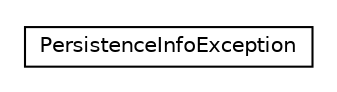 #!/usr/local/bin/dot
#
# Class diagram 
# Generated by UMLGraph version 5.1 (http://www.umlgraph.org/)
#

digraph G {
	edge [fontname="Helvetica",fontsize=10,labelfontname="Helvetica",labelfontsize=10];
	node [fontname="Helvetica",fontsize=10,shape=plaintext];
	nodesep=0.25;
	ranksep=0.5;
	// pt.ist.fenixframework.project.persistence.exception.PersistenceInfoException
	c2647 [label=<<table title="pt.ist.fenixframework.project.persistence.exception.PersistenceInfoException" border="0" cellborder="1" cellspacing="0" cellpadding="2" port="p" href="./PersistenceInfoException.html">
		<tr><td><table border="0" cellspacing="0" cellpadding="1">
<tr><td align="center" balign="center"> PersistenceInfoException </td></tr>
		</table></td></tr>
		</table>>, fontname="Helvetica", fontcolor="black", fontsize=10.0];
}

